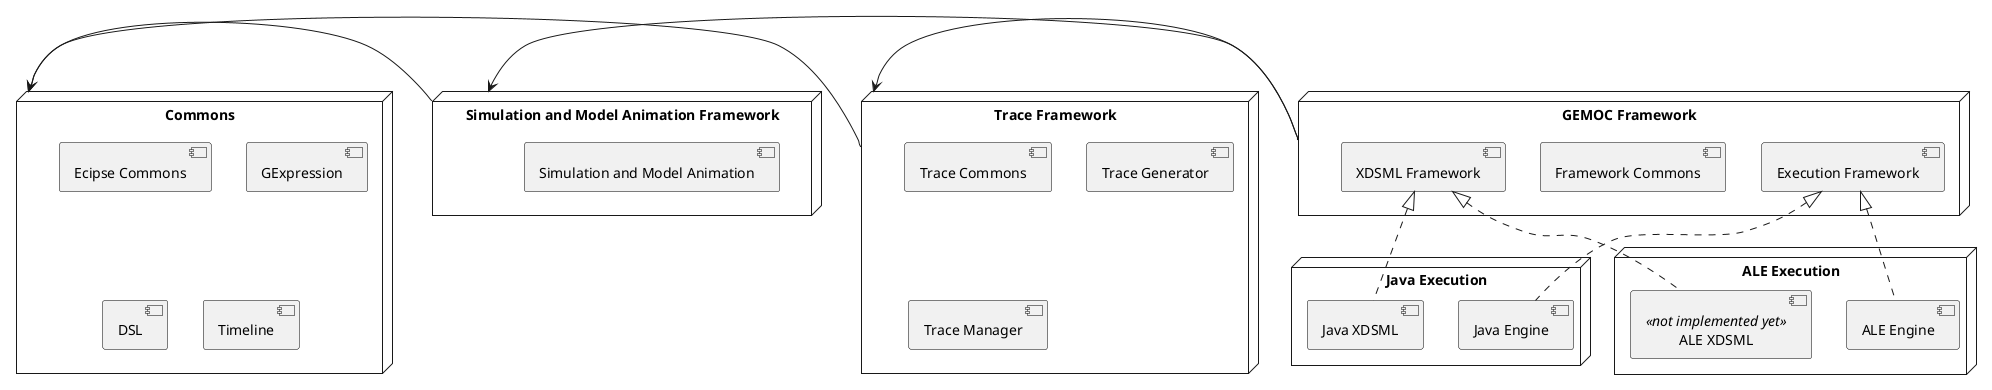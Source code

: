 @startuml
skinparam ComponentBorderColor black

scale max 1024 width
scale max 800 height

node "Commons" as commons {
  [Ecipse Commons]
  [GExpression]
  [DSL]
  [Timeline]
}

node  "Simulation and Model Animation Framework" as simulation_model_animation{
  [Simulation and Model Animation]
}
 
node "GEMOC Framework" as gemoc_framework{
  [Execution Framework]
  [Framework Commons]
  [XDSML Framework]
} 

node  "Trace Framework" as trace {
  [Trace Commons]
  [Trace Generator]
  [Trace Manager]
}

node  "Java Execution" as java_execution {
  [Java XDSML]
  [Java Engine]
}

node  "ALE Execution" as ale_execution {
  [ALE XDSML]<<not implemented yet>>
  [ALE Engine]
}

commons <- simulation_model_animation
commons <- trace
simulation_model_animation <- gemoc_framework
trace <- gemoc_framework
[XDSML Framework] <|.. [Java XDSML] 
[Execution Framework] <|.. [Java Engine]
[XDSML Framework] <|.. [ALE XDSML] 
[Execution Framework] <|.. [ALE Engine]

@enduml